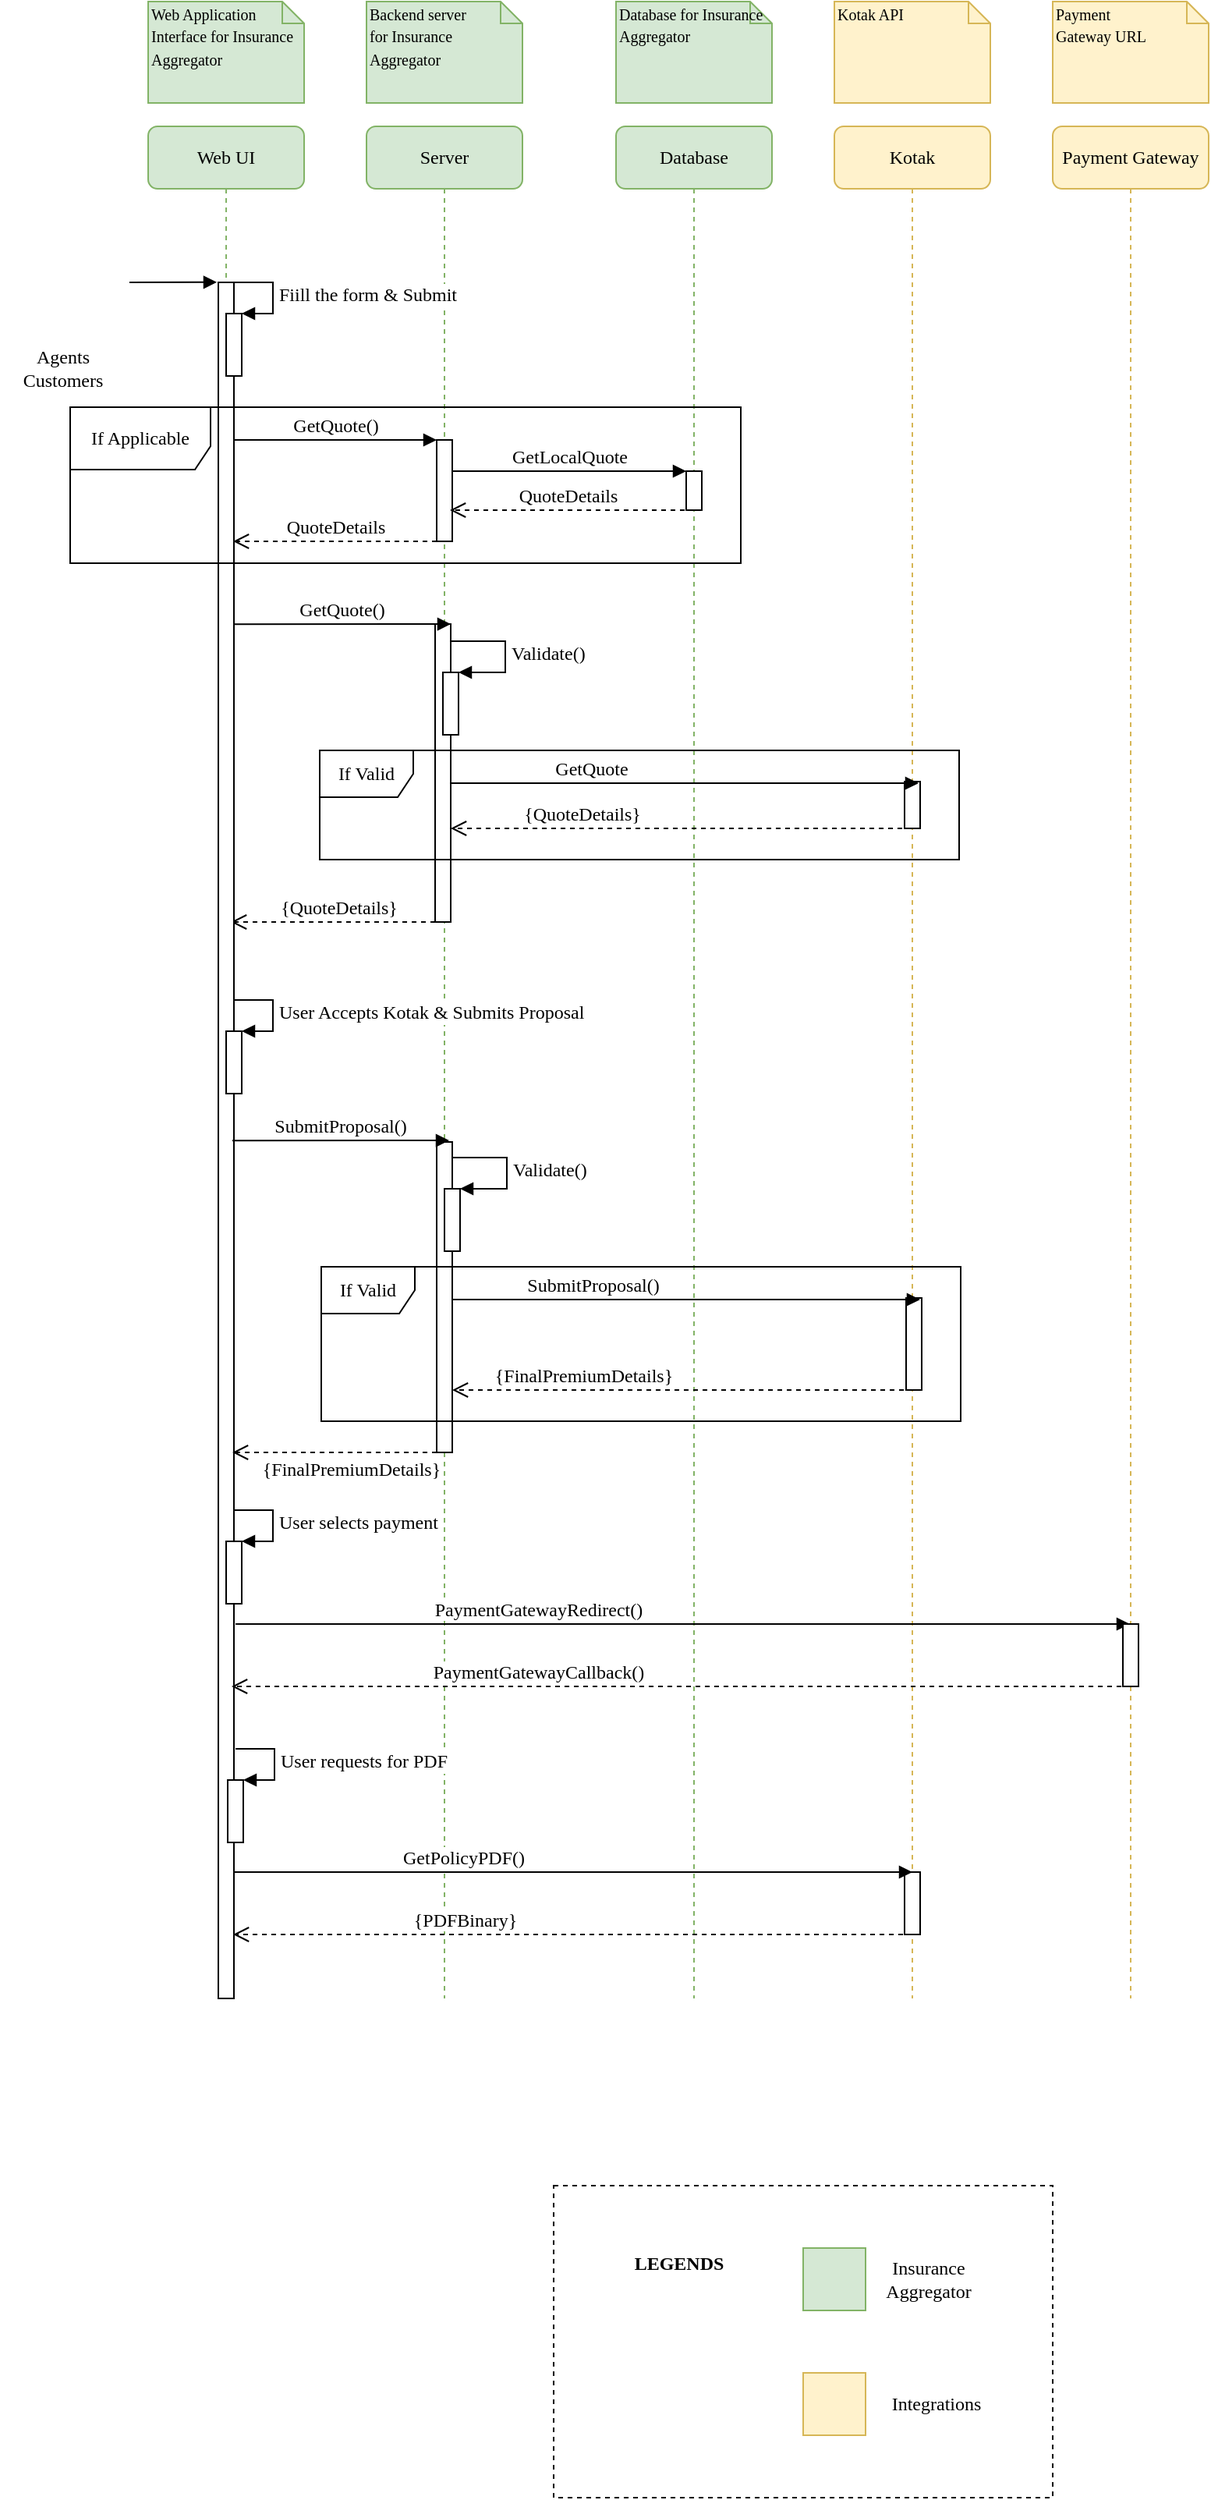 <mxfile version="13.1.3" type="github">
  <diagram name="Page-1" id="13e1069c-82ec-6db2-03f1-153e76fe0fe0">
    <mxGraphModel dx="868" dy="482" grid="1" gridSize="10" guides="1" tooltips="1" connect="1" arrows="1" fold="1" page="1" pageScale="1" pageWidth="1100" pageHeight="850" background="#ffffff" math="0" shadow="0">
      <root>
        <mxCell id="0" />
        <mxCell id="1" parent="0" />
        <mxCell id="PVZVwCT5q8L5BoTcehdO-79" value="" style="rounded=0;whiteSpace=wrap;html=1;dashed=1;" parent="1" vertex="1">
          <mxGeometry x="360" y="1400" width="320" height="200" as="geometry" />
        </mxCell>
        <mxCell id="PVZVwCT5q8L5BoTcehdO-46" value="&lt;font style=&quot;font-size: 12px&quot; face=&quot;Verdana&quot;&gt;{QuoteDetails}&lt;/font&gt;" style="html=1;verticalAlign=bottom;endArrow=open;dashed=1;endSize=8;" parent="1" edge="1">
          <mxGeometry relative="1" as="geometry">
            <mxPoint x="290" y="590" as="sourcePoint" />
            <mxPoint x="153" y="590" as="targetPoint" />
          </mxGeometry>
        </mxCell>
        <mxCell id="7baba1c4bc27f4b0-2" value="Server" style="shape=umlLifeline;perimeter=lifelinePerimeter;whiteSpace=wrap;html=1;container=1;collapsible=0;recursiveResize=0;outlineConnect=0;rounded=1;shadow=0;comic=0;labelBackgroundColor=none;strokeWidth=1;fontFamily=Verdana;fontSize=12;align=center;fillColor=#d5e8d4;strokeColor=#82b366;" parent="1" vertex="1">
          <mxGeometry x="240" y="80" width="100" height="1200" as="geometry" />
        </mxCell>
        <mxCell id="7baba1c4bc27f4b0-10" value="" style="html=1;points=[];perimeter=orthogonalPerimeter;rounded=0;shadow=0;comic=0;labelBackgroundColor=none;strokeWidth=1;fontFamily=Verdana;fontSize=12;align=center;" parent="7baba1c4bc27f4b0-2" vertex="1">
          <mxGeometry x="45" y="201" width="10" height="65" as="geometry" />
        </mxCell>
        <mxCell id="PVZVwCT5q8L5BoTcehdO-42" value="" style="html=1;points=[];perimeter=orthogonalPerimeter;rounded=0;shadow=0;comic=0;labelBackgroundColor=none;strokeWidth=1;fontFamily=Verdana;fontSize=12;align=center;" parent="7baba1c4bc27f4b0-2" vertex="1">
          <mxGeometry x="44" y="319" width="10" height="191" as="geometry" />
        </mxCell>
        <mxCell id="PVZVwCT5q8L5BoTcehdO-59" value="" style="html=1;points=[];perimeter=orthogonalPerimeter;" parent="7baba1c4bc27f4b0-2" vertex="1">
          <mxGeometry x="45" y="651" width="10" height="199" as="geometry" />
        </mxCell>
        <mxCell id="7baba1c4bc27f4b0-3" value="Database" style="shape=umlLifeline;perimeter=lifelinePerimeter;whiteSpace=wrap;html=1;container=1;collapsible=0;recursiveResize=0;outlineConnect=0;rounded=1;shadow=0;comic=0;labelBackgroundColor=none;strokeWidth=1;fontFamily=Verdana;fontSize=12;align=center;fillColor=#d5e8d4;strokeColor=#82b366;" parent="1" vertex="1">
          <mxGeometry x="400" y="80" width="100" height="1200" as="geometry" />
        </mxCell>
        <mxCell id="7baba1c4bc27f4b0-13" value="" style="html=1;points=[];perimeter=orthogonalPerimeter;rounded=0;shadow=0;comic=0;labelBackgroundColor=none;strokeWidth=1;fontFamily=Verdana;fontSize=12;align=center;" parent="7baba1c4bc27f4b0-3" vertex="1">
          <mxGeometry x="45" y="221" width="10" height="25" as="geometry" />
        </mxCell>
        <mxCell id="7baba1c4bc27f4b0-4" value="Kotak" style="shape=umlLifeline;perimeter=lifelinePerimeter;whiteSpace=wrap;html=1;container=1;collapsible=0;recursiveResize=0;outlineConnect=0;rounded=1;shadow=0;comic=0;labelBackgroundColor=none;strokeWidth=1;fontFamily=Verdana;fontSize=12;align=center;fillColor=#fff2cc;strokeColor=#d6b656;" parent="1" vertex="1">
          <mxGeometry x="540" y="80" width="100" height="1200" as="geometry" />
        </mxCell>
        <mxCell id="PVZVwCT5q8L5BoTcehdO-47" value="" style="html=1;points=[];perimeter=orthogonalPerimeter;" parent="7baba1c4bc27f4b0-4" vertex="1">
          <mxGeometry x="45" y="420" width="10" height="30" as="geometry" />
        </mxCell>
        <mxCell id="PVZVwCT5q8L5BoTcehdO-70" value="" style="html=1;points=[];perimeter=orthogonalPerimeter;" parent="7baba1c4bc27f4b0-4" vertex="1">
          <mxGeometry x="45" y="1119" width="10" height="40" as="geometry" />
        </mxCell>
        <mxCell id="7baba1c4bc27f4b0-5" value="Payment Gateway" style="shape=umlLifeline;perimeter=lifelinePerimeter;whiteSpace=wrap;html=1;container=1;collapsible=0;recursiveResize=0;outlineConnect=0;rounded=1;shadow=0;comic=0;labelBackgroundColor=none;strokeWidth=1;fontFamily=Verdana;fontSize=12;align=center;fillColor=#fff2cc;strokeColor=#d6b656;" parent="1" vertex="1">
          <mxGeometry x="680" y="80" width="100" height="1200" as="geometry" />
        </mxCell>
        <mxCell id="7baba1c4bc27f4b0-8" value="Web UI" style="shape=umlLifeline;perimeter=lifelinePerimeter;whiteSpace=wrap;html=1;container=1;collapsible=0;recursiveResize=0;outlineConnect=0;rounded=1;shadow=0;comic=0;labelBackgroundColor=none;strokeWidth=1;fontFamily=Verdana;fontSize=12;align=center;fillColor=#d5e8d4;strokeColor=#82b366;" parent="1" vertex="1">
          <mxGeometry x="100" y="80" width="100" height="1200" as="geometry" />
        </mxCell>
        <mxCell id="7baba1c4bc27f4b0-9" value="" style="html=1;points=[];perimeter=orthogonalPerimeter;rounded=0;shadow=0;comic=0;labelBackgroundColor=none;strokeWidth=1;fontFamily=Verdana;fontSize=12;align=center;" parent="7baba1c4bc27f4b0-8" vertex="1">
          <mxGeometry x="45" y="100" width="10" height="1100" as="geometry" />
        </mxCell>
        <mxCell id="PVZVwCT5q8L5BoTcehdO-37" value="" style="html=1;points=[];perimeter=orthogonalPerimeter;" parent="7baba1c4bc27f4b0-8" vertex="1">
          <mxGeometry x="50" y="120" width="10" height="40" as="geometry" />
        </mxCell>
        <mxCell id="PVZVwCT5q8L5BoTcehdO-38" value="&lt;font style=&quot;font-size: 12px&quot; face=&quot;Verdana&quot;&gt;Fiill the form &amp;amp; Submit&lt;/font&gt;" style="edgeStyle=orthogonalEdgeStyle;html=1;align=left;spacingLeft=2;endArrow=block;rounded=0;entryX=1;entryY=0;" parent="7baba1c4bc27f4b0-8" target="PVZVwCT5q8L5BoTcehdO-37" edge="1">
          <mxGeometry relative="1" as="geometry">
            <mxPoint x="55" y="100" as="sourcePoint" />
            <Array as="points">
              <mxPoint x="80" y="100" />
            </Array>
          </mxGeometry>
        </mxCell>
        <mxCell id="PVZVwCT5q8L5BoTcehdO-60" value="" style="html=1;points=[];perimeter=orthogonalPerimeter;" parent="7baba1c4bc27f4b0-8" vertex="1">
          <mxGeometry x="50" y="580" width="10" height="40" as="geometry" />
        </mxCell>
        <mxCell id="PVZVwCT5q8L5BoTcehdO-61" value="&lt;font face=&quot;Verdana&quot; style=&quot;font-size: 12px&quot;&gt;User Accepts Kotak &amp;amp; Submits Proposal&lt;/font&gt;" style="edgeStyle=orthogonalEdgeStyle;html=1;align=left;spacingLeft=2;endArrow=block;rounded=0;entryX=1;entryY=0;" parent="7baba1c4bc27f4b0-8" target="PVZVwCT5q8L5BoTcehdO-60" edge="1">
          <mxGeometry relative="1" as="geometry">
            <mxPoint x="55" y="560" as="sourcePoint" />
            <Array as="points">
              <mxPoint x="80" y="560" />
            </Array>
          </mxGeometry>
        </mxCell>
        <mxCell id="PVZVwCT5q8L5BoTcehdO-62" value="" style="html=1;points=[];perimeter=orthogonalPerimeter;" parent="7baba1c4bc27f4b0-8" vertex="1">
          <mxGeometry x="50" y="907" width="10" height="40" as="geometry" />
        </mxCell>
        <mxCell id="PVZVwCT5q8L5BoTcehdO-63" value="&lt;font face=&quot;Verdana&quot; style=&quot;font-size: 12px&quot;&gt;User selects payment&lt;/font&gt;" style="edgeStyle=orthogonalEdgeStyle;html=1;align=left;spacingLeft=2;endArrow=block;rounded=0;entryX=1;entryY=0;" parent="7baba1c4bc27f4b0-8" target="PVZVwCT5q8L5BoTcehdO-62" edge="1">
          <mxGeometry relative="1" as="geometry">
            <mxPoint x="55" y="887" as="sourcePoint" />
            <Array as="points">
              <mxPoint x="80" y="887" />
            </Array>
          </mxGeometry>
        </mxCell>
        <mxCell id="PVZVwCT5q8L5BoTcehdO-66" value="" style="shape=image;html=1;verticalAlign=top;verticalLabelPosition=bottom;labelBackgroundColor=#ffffff;imageAspect=0;aspect=fixed;image=https://cdn2.iconfinder.com/data/icons/pinpoint-action/48/redirect-128.png" parent="7baba1c4bc27f4b0-8" vertex="1">
          <mxGeometry x="35" y="946" width="30" height="30" as="geometry" />
        </mxCell>
        <mxCell id="7baba1c4bc27f4b0-11" value="GetQuote()" style="html=1;verticalAlign=bottom;endArrow=block;entryX=0;entryY=0;labelBackgroundColor=none;fontFamily=Verdana;fontSize=12;edgeStyle=elbowEdgeStyle;elbow=vertical;" parent="1" target="7baba1c4bc27f4b0-10" edge="1">
          <mxGeometry relative="1" as="geometry">
            <mxPoint x="155" y="281" as="sourcePoint" />
          </mxGeometry>
        </mxCell>
        <mxCell id="7baba1c4bc27f4b0-14" value="GetLocalQuote" style="html=1;verticalAlign=bottom;endArrow=block;entryX=0;entryY=0;labelBackgroundColor=none;fontFamily=Verdana;fontSize=12;edgeStyle=elbowEdgeStyle;elbow=vertical;" parent="1" source="7baba1c4bc27f4b0-10" target="7baba1c4bc27f4b0-13" edge="1">
          <mxGeometry relative="1" as="geometry">
            <mxPoint x="370" y="301" as="sourcePoint" />
          </mxGeometry>
        </mxCell>
        <mxCell id="7baba1c4bc27f4b0-40" value="&lt;font style=&quot;font-size: 10px&quot;&gt;Web Application Interface for Insurance Aggregator&lt;/font&gt;" style="shape=note;whiteSpace=wrap;html=1;size=14;verticalAlign=top;align=left;spacingTop=-6;rounded=0;shadow=0;comic=0;labelBackgroundColor=none;strokeWidth=1;fontFamily=Verdana;fontSize=12;fillColor=#d5e8d4;strokeColor=#82b366;" parent="1" vertex="1">
          <mxGeometry x="100" width="100" height="65" as="geometry" />
        </mxCell>
        <mxCell id="7baba1c4bc27f4b0-41" value="&lt;font style=&quot;font-size: 10px&quot;&gt;Backend server&lt;br&gt;for Insurance Aggregator&lt;/font&gt;" style="shape=note;whiteSpace=wrap;html=1;size=14;verticalAlign=top;align=left;spacingTop=-6;rounded=0;shadow=0;comic=0;labelBackgroundColor=none;strokeWidth=1;fontFamily=Verdana;fontSize=12;fillColor=#d5e8d4;strokeColor=#82b366;" parent="1" vertex="1">
          <mxGeometry x="240" width="100" height="65" as="geometry" />
        </mxCell>
        <mxCell id="7baba1c4bc27f4b0-42" value="&lt;font style=&quot;font-size: 10px&quot;&gt;Database for Insurance Aggregator&lt;/font&gt;" style="shape=note;whiteSpace=wrap;html=1;size=14;verticalAlign=top;align=left;spacingTop=-6;rounded=0;shadow=0;comic=0;labelBackgroundColor=none;strokeWidth=1;fontFamily=Verdana;fontSize=12;fillColor=#d5e8d4;strokeColor=#82b366;" parent="1" vertex="1">
          <mxGeometry x="400" width="100" height="65" as="geometry" />
        </mxCell>
        <mxCell id="7baba1c4bc27f4b0-43" value="&lt;font style=&quot;font-size: 10px&quot;&gt;Kotak API&lt;/font&gt;" style="shape=note;whiteSpace=wrap;html=1;size=14;verticalAlign=top;align=left;spacingTop=-6;rounded=0;shadow=0;comic=0;labelBackgroundColor=none;strokeWidth=1;fontFamily=Verdana;fontSize=12;fillColor=#fff2cc;strokeColor=#d6b656;" parent="1" vertex="1">
          <mxGeometry x="540" width="100" height="65" as="geometry" />
        </mxCell>
        <mxCell id="7baba1c4bc27f4b0-44" value="&lt;font style=&quot;font-size: 10px&quot;&gt;Payment&lt;br&gt;Gateway URL&lt;/font&gt;" style="shape=note;whiteSpace=wrap;html=1;size=14;verticalAlign=top;align=left;spacingTop=-6;rounded=0;shadow=0;comic=0;labelBackgroundColor=none;strokeWidth=1;fontFamily=Verdana;fontSize=12;fillColor=#fff2cc;strokeColor=#d6b656;" parent="1" vertex="1">
          <mxGeometry x="680" width="100" height="65" as="geometry" />
        </mxCell>
        <mxCell id="PVZVwCT5q8L5BoTcehdO-6" value="" style="shape=image;html=1;verticalAlign=top;verticalLabelPosition=bottom;labelBackgroundColor=#ffffff;imageAspect=0;aspect=fixed;image=https://cdn4.iconfinder.com/data/icons/ionicons/512/icon-person-stalker-128.png" parent="1" vertex="1">
          <mxGeometry x="10" y="142" width="78" height="78" as="geometry" />
        </mxCell>
        <mxCell id="PVZVwCT5q8L5BoTcehdO-7" value="&lt;font face=&quot;Verdana&quot;&gt;Agents&lt;br&gt;Customers&lt;/font&gt;" style="text;html=1;align=center;verticalAlign=middle;resizable=0;points=[];autosize=1;" parent="1" vertex="1">
          <mxGeometry x="5" y="220" width="80" height="30" as="geometry" />
        </mxCell>
        <mxCell id="PVZVwCT5q8L5BoTcehdO-8" value="" style="html=1;verticalAlign=bottom;endArrow=block;entryX=-0.1;entryY=0.002;entryDx=0;entryDy=0;entryPerimeter=0;" parent="1" edge="1">
          <mxGeometry width="80" relative="1" as="geometry">
            <mxPoint x="88" y="179.951" as="sourcePoint" />
            <mxPoint x="144" y="179.88" as="targetPoint" />
          </mxGeometry>
        </mxCell>
        <mxCell id="PVZVwCT5q8L5BoTcehdO-39" value="&lt;font style=&quot;font-size: 12px&quot; face=&quot;Verdana&quot;&gt;QuoteDetails&lt;/font&gt;" style="html=1;verticalAlign=bottom;endArrow=open;dashed=1;endSize=8;" parent="1" edge="1">
          <mxGeometry relative="1" as="geometry">
            <mxPoint x="444" y="326" as="sourcePoint" />
            <mxPoint x="293.5" y="326" as="targetPoint" />
          </mxGeometry>
        </mxCell>
        <mxCell id="PVZVwCT5q8L5BoTcehdO-40" value="&lt;font style=&quot;font-size: 12px&quot; face=&quot;Verdana&quot;&gt;QuoteDetails&lt;/font&gt;" style="html=1;verticalAlign=bottom;endArrow=open;dashed=1;endSize=8;" parent="1" edge="1">
          <mxGeometry relative="1" as="geometry">
            <mxPoint x="285" y="346" as="sourcePoint" />
            <mxPoint x="154.5" y="346" as="targetPoint" />
          </mxGeometry>
        </mxCell>
        <mxCell id="PVZVwCT5q8L5BoTcehdO-43" value="GetQuote()" style="html=1;verticalAlign=bottom;endArrow=block;entryX=0;entryY=0;labelBackgroundColor=none;fontFamily=Verdana;fontSize=12;edgeStyle=elbowEdgeStyle;elbow=vertical;exitX=0.5;exitY=0.498;exitDx=0;exitDy=0;exitPerimeter=0;" parent="1" edge="1">
          <mxGeometry relative="1" as="geometry">
            <mxPoint x="155" y="399.12" as="sourcePoint" />
            <mxPoint x="294" y="399" as="targetPoint" />
          </mxGeometry>
        </mxCell>
        <mxCell id="PVZVwCT5q8L5BoTcehdO-44" value="GetQuote" style="html=1;verticalAlign=bottom;endArrow=block;entryX=0.5;entryY=0.584;labelBackgroundColor=none;fontFamily=Verdana;fontSize=12;edgeStyle=elbowEdgeStyle;elbow=vertical;entryDx=0;entryDy=0;entryPerimeter=0;" parent="1" edge="1">
          <mxGeometry x="1" y="210" relative="1" as="geometry">
            <mxPoint x="294" y="501" as="sourcePoint" />
            <mxPoint x="594" y="500.72" as="targetPoint" />
            <mxPoint as="offset" />
          </mxGeometry>
        </mxCell>
        <mxCell id="PVZVwCT5q8L5BoTcehdO-45" value="&lt;font style=&quot;font-size: 12px&quot; face=&quot;Verdana&quot;&gt;{QuoteDetails}&lt;/font&gt;" style="html=1;verticalAlign=bottom;endArrow=open;dashed=1;endSize=8;" parent="1" edge="1">
          <mxGeometry x="0.435" relative="1" as="geometry">
            <mxPoint x="589.5" y="530" as="sourcePoint" />
            <mxPoint x="294" y="530" as="targetPoint" />
            <mxPoint as="offset" />
          </mxGeometry>
        </mxCell>
        <mxCell id="PVZVwCT5q8L5BoTcehdO-41" value="&lt;font face=&quot;Verdana&quot;&gt;If Applicable&lt;/font&gt;" style="shape=umlFrame;whiteSpace=wrap;html=1;width=90;height=40;" parent="1" vertex="1">
          <mxGeometry x="50" y="260" width="430" height="100" as="geometry" />
        </mxCell>
        <mxCell id="PVZVwCT5q8L5BoTcehdO-48" value="" style="html=1;points=[];perimeter=orthogonalPerimeter;" parent="1" vertex="1">
          <mxGeometry x="289" y="430" width="10" height="40" as="geometry" />
        </mxCell>
        <mxCell id="PVZVwCT5q8L5BoTcehdO-49" value="&lt;font face=&quot;Verdana&quot; style=&quot;font-size: 12px&quot;&gt;Validate()&lt;/font&gt;" style="edgeStyle=orthogonalEdgeStyle;html=1;align=left;spacingLeft=2;endArrow=block;rounded=0;entryX=1;entryY=0;" parent="1" source="PVZVwCT5q8L5BoTcehdO-42" target="PVZVwCT5q8L5BoTcehdO-48" edge="1">
          <mxGeometry relative="1" as="geometry">
            <mxPoint x="304" y="410" as="sourcePoint" />
            <Array as="points">
              <mxPoint x="329" y="410" />
              <mxPoint x="329" y="430" />
            </Array>
          </mxGeometry>
        </mxCell>
        <mxCell id="PVZVwCT5q8L5BoTcehdO-51" value="&lt;span style=&quot;font-family: &amp;#34;verdana&amp;#34; ; font-size: 12px&quot;&gt;{FinalPremiumDetails}&lt;/span&gt;" style="html=1;verticalAlign=bottom;endArrow=open;dashed=1;endSize=8;" parent="1" edge="1">
          <mxGeometry x="-0.11" y="20" relative="1" as="geometry">
            <mxPoint x="291" y="930" as="sourcePoint" />
            <mxPoint x="154" y="930" as="targetPoint" />
            <mxPoint as="offset" />
          </mxGeometry>
        </mxCell>
        <mxCell id="PVZVwCT5q8L5BoTcehdO-52" value="" style="html=1;points=[];perimeter=orthogonalPerimeter;" parent="1" vertex="1">
          <mxGeometry x="586" y="831" width="10" height="59" as="geometry" />
        </mxCell>
        <mxCell id="PVZVwCT5q8L5BoTcehdO-54" value="SubmitProposal()" style="html=1;verticalAlign=bottom;endArrow=block;entryX=0.5;entryY=0.584;labelBackgroundColor=none;fontFamily=Verdana;fontSize=12;edgeStyle=elbowEdgeStyle;elbow=vertical;entryDx=0;entryDy=0;entryPerimeter=0;" parent="1" edge="1">
          <mxGeometry x="1" y="210" relative="1" as="geometry">
            <mxPoint x="295" y="832" as="sourcePoint" />
            <mxPoint x="595" y="831.72" as="targetPoint" />
            <mxPoint as="offset" />
          </mxGeometry>
        </mxCell>
        <mxCell id="PVZVwCT5q8L5BoTcehdO-55" value="&lt;font style=&quot;font-size: 12px&quot; face=&quot;Verdana&quot;&gt;{FinalPremiumDetails}&lt;/font&gt;" style="html=1;verticalAlign=bottom;endArrow=open;dashed=1;endSize=8;" parent="1" edge="1">
          <mxGeometry x="0.435" relative="1" as="geometry">
            <mxPoint x="590.5" y="890" as="sourcePoint" />
            <mxPoint x="295" y="890" as="targetPoint" />
            <mxPoint as="offset" />
          </mxGeometry>
        </mxCell>
        <mxCell id="PVZVwCT5q8L5BoTcehdO-56" value="" style="html=1;points=[];perimeter=orthogonalPerimeter;" parent="1" vertex="1">
          <mxGeometry x="290" y="761" width="10" height="40" as="geometry" />
        </mxCell>
        <mxCell id="PVZVwCT5q8L5BoTcehdO-57" value="&lt;font face=&quot;Verdana&quot; style=&quot;font-size: 12px&quot;&gt;Validate()&lt;/font&gt;" style="edgeStyle=orthogonalEdgeStyle;html=1;align=left;spacingLeft=2;endArrow=block;rounded=0;entryX=1;entryY=0;" parent="1" target="PVZVwCT5q8L5BoTcehdO-56" edge="1">
          <mxGeometry relative="1" as="geometry">
            <mxPoint x="295" y="741" as="sourcePoint" />
            <Array as="points">
              <mxPoint x="330" y="741" />
              <mxPoint x="330" y="761" />
            </Array>
          </mxGeometry>
        </mxCell>
        <mxCell id="PVZVwCT5q8L5BoTcehdO-53" value="SubmitProposal()" style="html=1;verticalAlign=bottom;endArrow=block;entryX=0;entryY=0;labelBackgroundColor=none;fontFamily=Verdana;fontSize=12;edgeStyle=elbowEdgeStyle;elbow=vertical;exitX=0.5;exitY=0.498;exitDx=0;exitDy=0;exitPerimeter=0;" parent="1" edge="1">
          <mxGeometry relative="1" as="geometry">
            <mxPoint x="154" y="730.12" as="sourcePoint" />
            <mxPoint x="293" y="730" as="targetPoint" />
          </mxGeometry>
        </mxCell>
        <mxCell id="PVZVwCT5q8L5BoTcehdO-50" value="&lt;font face=&quot;Verdana&quot;&gt;If Valid&lt;/font&gt;" style="shape=umlFrame;whiteSpace=wrap;html=1;" parent="1" vertex="1">
          <mxGeometry x="210" y="480" width="410" height="70" as="geometry" />
        </mxCell>
        <mxCell id="PVZVwCT5q8L5BoTcehdO-64" value="&lt;font face=&quot;Verdana&quot; style=&quot;font-size: 12px&quot;&gt;PaymentGatewayRedirect()&lt;/font&gt;" style="html=1;verticalAlign=bottom;endArrow=block;" parent="1" target="7baba1c4bc27f4b0-5" edge="1">
          <mxGeometry x="-0.324" width="80" relative="1" as="geometry">
            <mxPoint x="156" y="1040" as="sourcePoint" />
            <mxPoint x="436" y="1040" as="targetPoint" />
            <mxPoint as="offset" />
          </mxGeometry>
        </mxCell>
        <mxCell id="PVZVwCT5q8L5BoTcehdO-65" value="" style="html=1;points=[];perimeter=orthogonalPerimeter;" parent="1" vertex="1">
          <mxGeometry x="725" y="1040" width="10" height="40" as="geometry" />
        </mxCell>
        <mxCell id="PVZVwCT5q8L5BoTcehdO-67" value="&lt;font face=&quot;Verdana&quot; style=&quot;font-size: 12px&quot;&gt;PaymentGatewayCallback()&lt;/font&gt;" style="html=1;verticalAlign=bottom;endArrow=open;dashed=1;endSize=8;exitX=0.1;exitY=0.925;exitDx=0;exitDy=0;exitPerimeter=0;" parent="1" edge="1">
          <mxGeometry x="0.318" relative="1" as="geometry">
            <mxPoint x="730" y="1080" as="sourcePoint" />
            <mxPoint x="153.5" y="1080" as="targetPoint" />
            <mxPoint as="offset" />
          </mxGeometry>
        </mxCell>
        <mxCell id="PVZVwCT5q8L5BoTcehdO-69" value="&lt;font face=&quot;Verdana&quot; style=&quot;font-size: 12px&quot;&gt;GetPolicyPDF()&lt;/font&gt;" style="html=1;verticalAlign=bottom;endArrow=block;" parent="1" edge="1">
          <mxGeometry x="-0.324" width="80" relative="1" as="geometry">
            <mxPoint x="155" y="1199" as="sourcePoint" />
            <mxPoint x="590" y="1199" as="targetPoint" />
            <mxPoint as="offset" />
          </mxGeometry>
        </mxCell>
        <mxCell id="PVZVwCT5q8L5BoTcehdO-71" value="&lt;font face=&quot;Verdana&quot; style=&quot;font-size: 12px&quot;&gt;{PDFBinary}&lt;/font&gt;" style="html=1;verticalAlign=bottom;endArrow=open;dashed=1;endSize=8;" parent="1" edge="1">
          <mxGeometry x="0.318" relative="1" as="geometry">
            <mxPoint x="590" y="1239" as="sourcePoint" />
            <mxPoint x="154.5" y="1239" as="targetPoint" />
            <mxPoint as="offset" />
          </mxGeometry>
        </mxCell>
        <mxCell id="PVZVwCT5q8L5BoTcehdO-72" value="" style="html=1;points=[];perimeter=orthogonalPerimeter;" parent="1" vertex="1">
          <mxGeometry x="151" y="1140" width="10" height="40" as="geometry" />
        </mxCell>
        <mxCell id="PVZVwCT5q8L5BoTcehdO-73" value="&lt;font style=&quot;font-size: 12px&quot; face=&quot;Verdana&quot;&gt;User requests for PDF&lt;/font&gt;" style="edgeStyle=orthogonalEdgeStyle;html=1;align=left;spacingLeft=2;endArrow=block;rounded=0;entryX=1;entryY=0;" parent="1" target="PVZVwCT5q8L5BoTcehdO-72" edge="1">
          <mxGeometry relative="1" as="geometry">
            <mxPoint x="156" y="1120" as="sourcePoint" />
            <Array as="points">
              <mxPoint x="181" y="1120" />
            </Array>
          </mxGeometry>
        </mxCell>
        <mxCell id="PVZVwCT5q8L5BoTcehdO-74" value="&lt;font face=&quot;Verdana&quot;&gt;&lt;b&gt;LEGENDS&lt;/b&gt;&lt;/font&gt;" style="text;html=1;align=center;verticalAlign=middle;resizable=0;points=[];autosize=1;" parent="1" vertex="1">
          <mxGeometry x="400" y="1440" width="80" height="20" as="geometry" />
        </mxCell>
        <mxCell id="PVZVwCT5q8L5BoTcehdO-75" value="" style="whiteSpace=wrap;html=1;aspect=fixed;fillColor=#d5e8d4;strokeColor=#82b366;" parent="1" vertex="1">
          <mxGeometry x="520" y="1440" width="40" height="40" as="geometry" />
        </mxCell>
        <mxCell id="PVZVwCT5q8L5BoTcehdO-76" value="" style="whiteSpace=wrap;html=1;aspect=fixed;fillColor=#fff2cc;strokeColor=#d6b656;" parent="1" vertex="1">
          <mxGeometry x="520" y="1520" width="40" height="40" as="geometry" />
        </mxCell>
        <mxCell id="PVZVwCT5q8L5BoTcehdO-77" value="&lt;font face=&quot;Verdana&quot;&gt;Insurance&lt;br&gt;Aggregator&lt;/font&gt;" style="text;html=1;align=center;verticalAlign=middle;resizable=0;points=[];autosize=1;" parent="1" vertex="1">
          <mxGeometry x="560" y="1445" width="80" height="30" as="geometry" />
        </mxCell>
        <mxCell id="PVZVwCT5q8L5BoTcehdO-78" value="&lt;font face=&quot;Verdana&quot;&gt;Integrations&lt;/font&gt;" style="text;html=1;align=center;verticalAlign=middle;resizable=0;points=[];autosize=1;" parent="1" vertex="1">
          <mxGeometry x="560" y="1530" width="90" height="20" as="geometry" />
        </mxCell>
        <mxCell id="PVZVwCT5q8L5BoTcehdO-58" value="&lt;font face=&quot;Verdana&quot;&gt;If Valid&lt;/font&gt;" style="shape=umlFrame;whiteSpace=wrap;html=1;" parent="1" vertex="1">
          <mxGeometry x="211" y="811" width="410" height="99" as="geometry" />
        </mxCell>
      </root>
    </mxGraphModel>
  </diagram>
</mxfile>
